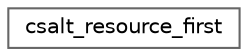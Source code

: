 digraph "Graphical Class Hierarchy"
{
 // LATEX_PDF_SIZE
  bgcolor="transparent";
  edge [fontname=Helvetica,fontsize=10,labelfontname=Helvetica,labelfontsize=10];
  node [fontname=Helvetica,fontsize=10,shape=box,height=0.2,width=0.4];
  rankdir="LR";
  Node0 [id="Node000000",label="csalt_resource_first",height=0.2,width=0.4,color="grey40", fillcolor="white", style="filled",URL="$structcsalt__resource__first.html",tooltip="A resource which returns the store of the first resource to initialize successfully."];
}
